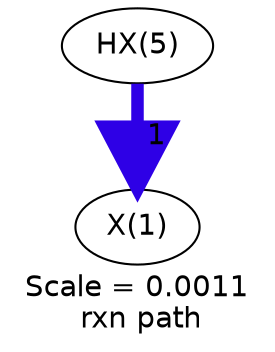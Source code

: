 digraph reaction_paths {
center=1;
s40 -> s39[fontname="Helvetica", style="setlinewidth(6)", arrowsize=3, color="0.7, 1.5, 0.9"
, label=" 1"];
s39 [ fontname="Helvetica", label="X(1)"];
s40 [ fontname="Helvetica", label="HX(5)"];
 label = "Scale = 0.0011\l rxn path";
 fontname = "Helvetica";
}
